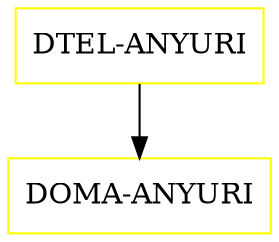 digraph G {
  "DTEL-ANYURI" [shape=box,color=yellow];
  "DOMA-ANYURI" [shape=box,color=yellow,URL="./DOMA_ANYURI.html"];
  "DTEL-ANYURI" -> "DOMA-ANYURI";
}
